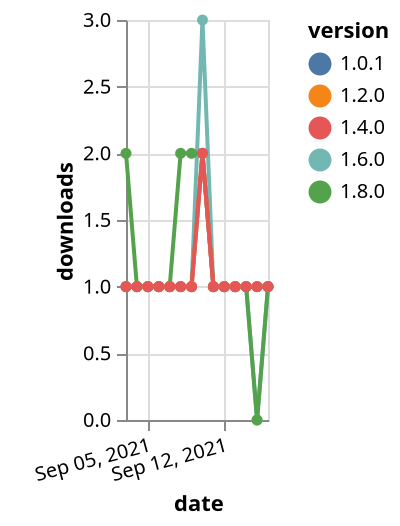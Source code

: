 {"$schema": "https://vega.github.io/schema/vega-lite/v5.json", "description": "A simple bar chart with embedded data.", "data": {"values": [{"date": "2021-09-03", "total": 185, "delta": 1, "version": "1.6.0"}, {"date": "2021-09-04", "total": 186, "delta": 1, "version": "1.6.0"}, {"date": "2021-09-05", "total": 187, "delta": 1, "version": "1.6.0"}, {"date": "2021-09-06", "total": 188, "delta": 1, "version": "1.6.0"}, {"date": "2021-09-07", "total": 189, "delta": 1, "version": "1.6.0"}, {"date": "2021-09-08", "total": 190, "delta": 1, "version": "1.6.0"}, {"date": "2021-09-09", "total": 191, "delta": 1, "version": "1.6.0"}, {"date": "2021-09-10", "total": 194, "delta": 3, "version": "1.6.0"}, {"date": "2021-09-11", "total": 195, "delta": 1, "version": "1.6.0"}, {"date": "2021-09-12", "total": 196, "delta": 1, "version": "1.6.0"}, {"date": "2021-09-13", "total": 197, "delta": 1, "version": "1.6.0"}, {"date": "2021-09-14", "total": 198, "delta": 1, "version": "1.6.0"}, {"date": "2021-09-15", "total": 198, "delta": 0, "version": "1.6.0"}, {"date": "2021-09-16", "total": 199, "delta": 1, "version": "1.6.0"}, {"date": "2021-09-03", "total": 123, "delta": 2, "version": "1.8.0"}, {"date": "2021-09-04", "total": 124, "delta": 1, "version": "1.8.0"}, {"date": "2021-09-05", "total": 125, "delta": 1, "version": "1.8.0"}, {"date": "2021-09-06", "total": 126, "delta": 1, "version": "1.8.0"}, {"date": "2021-09-07", "total": 127, "delta": 1, "version": "1.8.0"}, {"date": "2021-09-08", "total": 129, "delta": 2, "version": "1.8.0"}, {"date": "2021-09-09", "total": 131, "delta": 2, "version": "1.8.0"}, {"date": "2021-09-10", "total": 133, "delta": 2, "version": "1.8.0"}, {"date": "2021-09-11", "total": 134, "delta": 1, "version": "1.8.0"}, {"date": "2021-09-12", "total": 135, "delta": 1, "version": "1.8.0"}, {"date": "2021-09-13", "total": 136, "delta": 1, "version": "1.8.0"}, {"date": "2021-09-14", "total": 137, "delta": 1, "version": "1.8.0"}, {"date": "2021-09-15", "total": 137, "delta": 0, "version": "1.8.0"}, {"date": "2021-09-16", "total": 138, "delta": 1, "version": "1.8.0"}, {"date": "2021-09-03", "total": 198, "delta": 1, "version": "1.0.1"}, {"date": "2021-09-04", "total": 199, "delta": 1, "version": "1.0.1"}, {"date": "2021-09-05", "total": 200, "delta": 1, "version": "1.0.1"}, {"date": "2021-09-06", "total": 201, "delta": 1, "version": "1.0.1"}, {"date": "2021-09-07", "total": 202, "delta": 1, "version": "1.0.1"}, {"date": "2021-09-08", "total": 203, "delta": 1, "version": "1.0.1"}, {"date": "2021-09-09", "total": 204, "delta": 1, "version": "1.0.1"}, {"date": "2021-09-10", "total": 206, "delta": 2, "version": "1.0.1"}, {"date": "2021-09-11", "total": 207, "delta": 1, "version": "1.0.1"}, {"date": "2021-09-12", "total": 208, "delta": 1, "version": "1.0.1"}, {"date": "2021-09-13", "total": 209, "delta": 1, "version": "1.0.1"}, {"date": "2021-09-14", "total": 210, "delta": 1, "version": "1.0.1"}, {"date": "2021-09-15", "total": 211, "delta": 1, "version": "1.0.1"}, {"date": "2021-09-16", "total": 212, "delta": 1, "version": "1.0.1"}, {"date": "2021-09-03", "total": 179, "delta": 1, "version": "1.2.0"}, {"date": "2021-09-04", "total": 180, "delta": 1, "version": "1.2.0"}, {"date": "2021-09-05", "total": 181, "delta": 1, "version": "1.2.0"}, {"date": "2021-09-06", "total": 182, "delta": 1, "version": "1.2.0"}, {"date": "2021-09-07", "total": 183, "delta": 1, "version": "1.2.0"}, {"date": "2021-09-08", "total": 184, "delta": 1, "version": "1.2.0"}, {"date": "2021-09-09", "total": 185, "delta": 1, "version": "1.2.0"}, {"date": "2021-09-10", "total": 187, "delta": 2, "version": "1.2.0"}, {"date": "2021-09-11", "total": 188, "delta": 1, "version": "1.2.0"}, {"date": "2021-09-12", "total": 189, "delta": 1, "version": "1.2.0"}, {"date": "2021-09-13", "total": 190, "delta": 1, "version": "1.2.0"}, {"date": "2021-09-14", "total": 191, "delta": 1, "version": "1.2.0"}, {"date": "2021-09-15", "total": 192, "delta": 1, "version": "1.2.0"}, {"date": "2021-09-16", "total": 193, "delta": 1, "version": "1.2.0"}, {"date": "2021-09-03", "total": 156, "delta": 1, "version": "1.4.0"}, {"date": "2021-09-04", "total": 157, "delta": 1, "version": "1.4.0"}, {"date": "2021-09-05", "total": 158, "delta": 1, "version": "1.4.0"}, {"date": "2021-09-06", "total": 159, "delta": 1, "version": "1.4.0"}, {"date": "2021-09-07", "total": 160, "delta": 1, "version": "1.4.0"}, {"date": "2021-09-08", "total": 161, "delta": 1, "version": "1.4.0"}, {"date": "2021-09-09", "total": 162, "delta": 1, "version": "1.4.0"}, {"date": "2021-09-10", "total": 164, "delta": 2, "version": "1.4.0"}, {"date": "2021-09-11", "total": 165, "delta": 1, "version": "1.4.0"}, {"date": "2021-09-12", "total": 166, "delta": 1, "version": "1.4.0"}, {"date": "2021-09-13", "total": 167, "delta": 1, "version": "1.4.0"}, {"date": "2021-09-14", "total": 168, "delta": 1, "version": "1.4.0"}, {"date": "2021-09-15", "total": 169, "delta": 1, "version": "1.4.0"}, {"date": "2021-09-16", "total": 170, "delta": 1, "version": "1.4.0"}]}, "width": "container", "mark": {"type": "line", "point": {"filled": true}}, "encoding": {"x": {"field": "date", "type": "temporal", "timeUnit": "yearmonthdate", "title": "date", "axis": {"labelAngle": -15}}, "y": {"field": "delta", "type": "quantitative", "title": "downloads"}, "color": {"field": "version", "type": "nominal"}, "tooltip": {"field": "delta"}}}